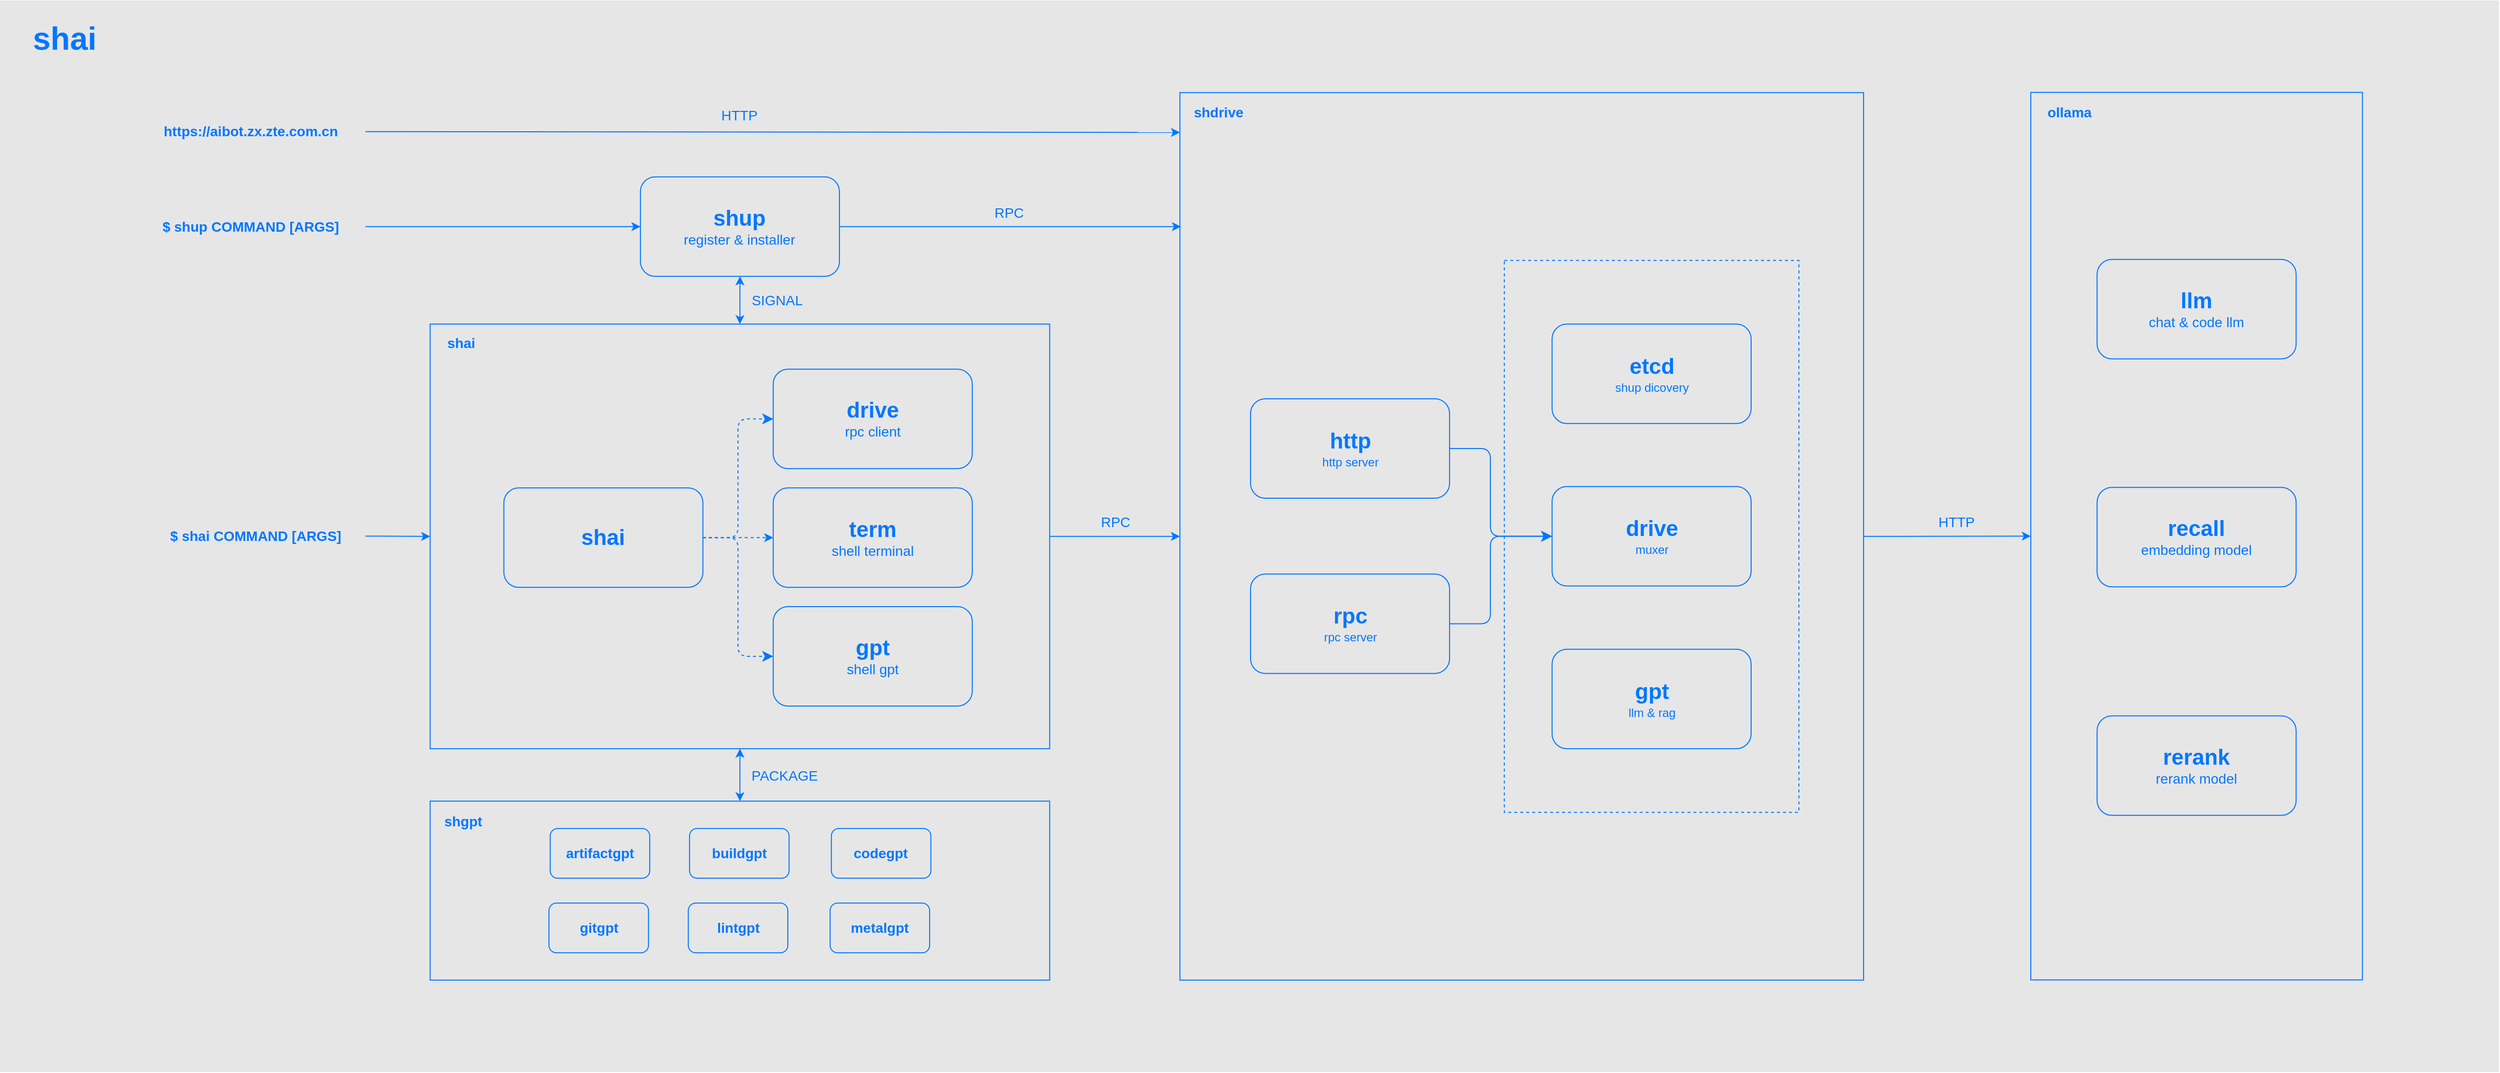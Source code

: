 <mxfile scale="2" border="0">
    <diagram id="lRwunp---gVruRk167lT" name="Page-1">
        <mxGraphModel dx="3930" dy="1998" grid="0" gridSize="10" guides="1" tooltips="1" connect="1" arrows="1" fold="1" page="1" pageScale="1" pageWidth="850" pageHeight="1100" math="0" shadow="0">
            <root>
                <mxCell id="0"/>
                <mxCell id="1" parent="0"/>
                <mxCell id="4" value="" style="rounded=0;whiteSpace=wrap;html=1;strokeColor=none;fillColor=#E6E6E6;" parent="1" vertex="1">
                    <mxGeometry x="-70" y="302.5" width="2511" height="1077.5" as="geometry"/>
                </mxCell>
                <mxCell id="15" value="&lt;font color=&quot;#0077ff&quot; style=&quot;&quot;&gt;&lt;br&gt;&lt;/font&gt;" style="rounded=0;whiteSpace=wrap;html=1;strokeColor=#0077FF;fillColor=none;shadow=0;" parent="1" vertex="1">
                    <mxGeometry x="1115.59" y="395.13" width="686.94" height="892.5" as="geometry"/>
                </mxCell>
                <mxCell id="82" value="" style="rounded=0;whiteSpace=wrap;html=1;fillColor=none;dashed=1;strokeColor=#0077FF;" parent="1" vertex="1">
                    <mxGeometry x="1441.53" y="563.88" width="296" height="555" as="geometry"/>
                </mxCell>
                <mxCell id="24" value="&lt;font color=&quot;#0077ff&quot; style=&quot;&quot;&gt;&lt;br&gt;&lt;/font&gt;" style="rounded=0;whiteSpace=wrap;html=1;strokeColor=#0077FF;fillColor=none;shadow=0;" parent="1" vertex="1">
                    <mxGeometry x="362.22" y="1107.63" width="622.5" height="180" as="geometry"/>
                </mxCell>
                <mxCell id="14" value="" style="rounded=0;whiteSpace=wrap;html=1;strokeColor=#0077FF;fontSize=14;fontColor=#0077FF;fillColor=none;" parent="1" vertex="1">
                    <mxGeometry x="362.22" y="627.88" width="622.5" height="427" as="geometry"/>
                </mxCell>
                <mxCell id="2" value="&lt;font color=&quot;#0077ff&quot; style=&quot;&quot;&gt;&lt;span style=&quot;font-weight: bold; font-size: 22px;&quot;&gt;shai&lt;/span&gt;&lt;br&gt;&lt;/font&gt;" style="rounded=1;whiteSpace=wrap;html=1;strokeColor=#0077FF;fillColor=none;shadow=0;" parent="1" vertex="1">
                    <mxGeometry x="436.29" y="792.62" width="200" height="100" as="geometry"/>
                </mxCell>
                <mxCell id="3" value="$&amp;nbsp;shai COMMAND [ARGS]" style="text;html=1;strokeColor=none;fillColor=none;align=center;verticalAlign=middle;whiteSpace=wrap;rounded=0;fontStyle=1;dashed=1;fontColor=#0077FF;fontSize=14;" parent="1" vertex="1">
                    <mxGeometry x="77.22" y="818.63" width="220" height="45" as="geometry"/>
                </mxCell>
                <mxCell id="5" value="$&amp;nbsp;shup COMMAND [ARGS]" style="text;html=1;strokeColor=none;fillColor=none;align=center;verticalAlign=middle;whiteSpace=wrap;rounded=0;fontStyle=1;dashed=1;fontColor=#0077FF;fontSize=14;" parent="1" vertex="1">
                    <mxGeometry x="67.22" y="507.38" width="230" height="45" as="geometry"/>
                </mxCell>
                <mxCell id="6" value="" style="endArrow=classic;html=1;fontSize=14;fontColor=#0077FF;entryX=0;entryY=0.5;entryDx=0;entryDy=0;exitX=1;exitY=0.5;exitDx=0;exitDy=0;strokeColor=#0077FF;" parent="1" source="3" target="14" edge="1">
                    <mxGeometry width="50" height="50" relative="1" as="geometry">
                        <mxPoint x="697.22" y="810.13" as="sourcePoint"/>
                        <mxPoint x="747.22" y="760.13" as="targetPoint"/>
                    </mxGeometry>
                </mxCell>
                <mxCell id="7" value="&lt;font color=&quot;#0077ff&quot; style=&quot;&quot;&gt;&lt;span style=&quot;font-weight: bold; font-size: 22px;&quot;&gt;shup&lt;/span&gt;&lt;br&gt;&lt;font style=&quot;font-size: 14px;&quot;&gt;register &amp;amp; installer&lt;/font&gt;&lt;br&gt;&lt;/font&gt;" style="rounded=1;whiteSpace=wrap;html=1;strokeColor=#0077FF;fillColor=none;shadow=0;" parent="1" vertex="1">
                    <mxGeometry x="573.47" y="479.88" width="200" height="100" as="geometry"/>
                </mxCell>
                <mxCell id="9" value="&lt;span style=&quot;border-color: var(--border-color); color: rgb(0, 119, 255); font-weight: bold; font-size: 22px;&quot;&gt;drive&lt;/span&gt;&lt;br style=&quot;border-color: var(--border-color); color: rgb(0, 119, 255);&quot;&gt;&lt;font color=&quot;#0077ff&quot; style=&quot;&quot;&gt;&lt;span style=&quot;font-size: 14px;&quot;&gt;rpc client&lt;/span&gt;&lt;br&gt;&lt;/font&gt;" style="rounded=1;whiteSpace=wrap;html=1;strokeColor=#0077FF;fillColor=none;shadow=0;" parent="1" vertex="1">
                    <mxGeometry x="706.92" y="673.25" width="200" height="100" as="geometry"/>
                </mxCell>
                <mxCell id="12" value="" style="endArrow=classic;html=1;fontSize=14;fontColor=#0077FF;entryX=0;entryY=0.5;entryDx=0;entryDy=0;exitX=1;exitY=0.5;exitDx=0;exitDy=0;strokeColor=#0077FF;" parent="1" source="5" target="7" edge="1">
                    <mxGeometry width="50" height="50" relative="1" as="geometry">
                        <mxPoint x="297.22" y="532.38" as="sourcePoint"/>
                        <mxPoint x="407.22" y="357.38" as="targetPoint"/>
                    </mxGeometry>
                </mxCell>
                <mxCell id="23" value="" style="endArrow=classic;html=1;fontSize=14;fontColor=#0077FF;exitX=1;exitY=0.5;exitDx=0;exitDy=0;strokeColor=#0077FF;entryX=0;entryY=0.5;entryDx=0;entryDy=0;" parent="1" source="15" target="65" edge="1">
                    <mxGeometry width="50" height="50" relative="1" as="geometry">
                        <mxPoint x="1369.97" y="881.13" as="sourcePoint"/>
                        <mxPoint x="1474.72" y="875.13" as="targetPoint"/>
                    </mxGeometry>
                </mxCell>
                <mxCell id="25" value="&lt;font color=&quot;#0077ff&quot; style=&quot;&quot;&gt;&lt;b style=&quot;&quot;&gt;&lt;font style=&quot;font-size: 14px;&quot;&gt;artifactgpt&lt;/font&gt;&lt;/b&gt;&lt;br&gt;&lt;/font&gt;" style="rounded=1;whiteSpace=wrap;html=1;strokeColor=#0077FF;fillColor=none;shadow=0;" parent="1" vertex="1">
                    <mxGeometry x="482.85" y="1135.13" width="100" height="50" as="geometry"/>
                </mxCell>
                <mxCell id="26" value="&lt;font color=&quot;#0077ff&quot; style=&quot;&quot;&gt;&lt;b style=&quot;&quot;&gt;&lt;font style=&quot;font-size: 14px;&quot;&gt;buildgpt&lt;/font&gt;&lt;/b&gt;&lt;br&gt;&lt;/font&gt;" style="rounded=1;whiteSpace=wrap;html=1;strokeColor=#0077FF;fillColor=none;shadow=0;" parent="1" vertex="1">
                    <mxGeometry x="622.85" y="1135.13" width="100" height="50" as="geometry"/>
                </mxCell>
                <mxCell id="27" value="&lt;font color=&quot;#0077ff&quot; style=&quot;&quot;&gt;&lt;b style=&quot;&quot;&gt;&lt;font style=&quot;font-size: 14px;&quot;&gt;codegpt&lt;/font&gt;&lt;/b&gt;&lt;br&gt;&lt;/font&gt;" style="rounded=1;whiteSpace=wrap;html=1;strokeColor=#0077FF;fillColor=none;shadow=0;" parent="1" vertex="1">
                    <mxGeometry x="765.35" y="1135.13" width="100" height="50" as="geometry"/>
                </mxCell>
                <mxCell id="28" value="&lt;font color=&quot;#0077ff&quot; style=&quot;&quot;&gt;&lt;b style=&quot;&quot;&gt;&lt;font style=&quot;font-size: 14px;&quot;&gt;gitgpt&lt;/font&gt;&lt;/b&gt;&lt;br&gt;&lt;/font&gt;" style="rounded=1;whiteSpace=wrap;html=1;strokeColor=#0077FF;fillColor=none;shadow=0;" parent="1" vertex="1">
                    <mxGeometry x="481.6" y="1210.13" width="100" height="50" as="geometry"/>
                </mxCell>
                <mxCell id="29" value="&lt;font color=&quot;#0077ff&quot; style=&quot;&quot;&gt;&lt;b style=&quot;&quot;&gt;&lt;font style=&quot;font-size: 14px;&quot;&gt;lintgpt&lt;/font&gt;&lt;/b&gt;&lt;br&gt;&lt;/font&gt;" style="rounded=1;whiteSpace=wrap;html=1;strokeColor=#0077FF;fillColor=none;shadow=0;" parent="1" vertex="1">
                    <mxGeometry x="621.6" y="1210.13" width="100" height="50" as="geometry"/>
                </mxCell>
                <mxCell id="30" value="&lt;font color=&quot;#0077ff&quot; style=&quot;&quot;&gt;&lt;b style=&quot;&quot;&gt;&lt;font style=&quot;font-size: 14px;&quot;&gt;metalgpt&lt;/font&gt;&lt;/b&gt;&lt;br&gt;&lt;/font&gt;" style="rounded=1;whiteSpace=wrap;html=1;strokeColor=#0077FF;fillColor=none;shadow=0;" parent="1" vertex="1">
                    <mxGeometry x="764.1" y="1210.13" width="100" height="50" as="geometry"/>
                </mxCell>
                <mxCell id="33" value="shgpt" style="text;strokeColor=none;fillColor=none;html=1;fontSize=14;fontStyle=1;verticalAlign=middle;align=center;rounded=0;shadow=0;fontColor=#0077FF;" parent="1" vertex="1">
                    <mxGeometry x="362.22" y="1107.63" width="65" height="40" as="geometry"/>
                </mxCell>
                <mxCell id="34" value="shai" style="text;strokeColor=none;fillColor=none;html=1;fontSize=14;fontStyle=1;verticalAlign=middle;align=center;rounded=0;shadow=0;fontColor=#0077FF;" parent="1" vertex="1">
                    <mxGeometry x="362.22" y="626.63" width="62.5" height="40" as="geometry"/>
                </mxCell>
                <mxCell id="35" value="shdrive" style="text;strokeColor=none;fillColor=none;html=1;fontSize=14;fontStyle=1;verticalAlign=middle;align=center;rounded=0;shadow=0;fontColor=#0077FF;" parent="1" vertex="1">
                    <mxGeometry x="1115.59" y="395.13" width="77.5" height="40" as="geometry"/>
                </mxCell>
                <mxCell id="37" value="&lt;font color=&quot;#0077ff&quot; style=&quot;&quot;&gt;&lt;span style=&quot;font-weight: bold; font-size: 22px;&quot;&gt;gpt&lt;/span&gt;&lt;br&gt;&lt;font style=&quot;font-size: 14px;&quot;&gt;shell gpt&lt;/font&gt;&lt;br&gt;&lt;/font&gt;" style="rounded=1;whiteSpace=wrap;html=1;strokeColor=#0077FF;fillColor=none;shadow=0;" parent="1" vertex="1">
                    <mxGeometry x="706.92" y="912" width="200" height="100" as="geometry"/>
                </mxCell>
                <mxCell id="38" value="" style="edgeStyle=elbowEdgeStyle;elbow=horizontal;endArrow=classic;html=1;rounded=1;endSize=8;startSize=8;dashed=1;strokeColor=#0077FF;exitX=1;exitY=0.5;exitDx=0;exitDy=0;entryX=0;entryY=0.5;entryDx=0;entryDy=0;" parent="1" source="2" target="9" edge="1">
                    <mxGeometry width="50" height="50" relative="1" as="geometry">
                        <mxPoint x="997.54" y="1017.62" as="sourcePoint"/>
                        <mxPoint x="1047.54" y="967.62" as="targetPoint"/>
                    </mxGeometry>
                </mxCell>
                <mxCell id="39" value="" style="edgeStyle=elbowEdgeStyle;elbow=horizontal;endArrow=classic;html=1;rounded=1;endSize=8;startSize=8;dashed=1;strokeColor=#0077FF;exitX=1;exitY=0.5;exitDx=0;exitDy=0;entryX=0;entryY=0.5;entryDx=0;entryDy=0;" parent="1" source="2" target="37" edge="1">
                    <mxGeometry width="50" height="50" relative="1" as="geometry">
                        <mxPoint x="646.29" y="841.37" as="sourcePoint"/>
                        <mxPoint x="706.29" y="766.37" as="targetPoint"/>
                    </mxGeometry>
                </mxCell>
                <mxCell id="41" value="" style="endArrow=classic;startArrow=classic;html=1;rounded=1;strokeColor=#0077FF;entryX=0.5;entryY=0;entryDx=0;entryDy=0;exitX=0.5;exitY=1;exitDx=0;exitDy=0;" parent="1" source="7" target="14" edge="1">
                    <mxGeometry width="50" height="50" relative="1" as="geometry">
                        <mxPoint x="874.72" y="937.63" as="sourcePoint"/>
                        <mxPoint x="924.72" y="887.63" as="targetPoint"/>
                    </mxGeometry>
                </mxCell>
                <mxCell id="42" value="" style="endArrow=classic;startArrow=classic;html=1;rounded=1;strokeColor=#0077FF;entryX=0.5;entryY=0;entryDx=0;entryDy=0;exitX=0.5;exitY=1;exitDx=0;exitDy=0;" parent="1" source="14" target="24" edge="1">
                    <mxGeometry width="50" height="50" relative="1" as="geometry">
                        <mxPoint x="683.47" y="582.63" as="sourcePoint"/>
                        <mxPoint x="683.47" y="662.63" as="targetPoint"/>
                    </mxGeometry>
                </mxCell>
                <mxCell id="43" value="shai" style="text;html=1;strokeColor=none;fillColor=none;align=center;verticalAlign=middle;whiteSpace=wrap;rounded=0;fontSize=32;fontStyle=1;fontColor=#0077FF;" parent="1" vertex="1">
                    <mxGeometry x="-70" y="302.5" width="130" height="77.5" as="geometry"/>
                </mxCell>
                <mxCell id="44" value="&lt;span style=&quot;border-color: var(--border-color); color: rgb(0, 119, 255); font-weight: bold; font-size: 22px;&quot;&gt;term&lt;/span&gt;&lt;br style=&quot;border-color: var(--border-color); color: rgb(0, 119, 255);&quot;&gt;&lt;font style=&quot;border-color: var(--border-color); color: rgb(0, 119, 255); font-size: 14px;&quot;&gt;shell terminal&lt;/font&gt;&lt;font color=&quot;#0077ff&quot; style=&quot;&quot;&gt;&lt;br&gt;&lt;/font&gt;" style="rounded=1;whiteSpace=wrap;html=1;strokeColor=#0077FF;fillColor=none;shadow=0;" parent="1" vertex="1">
                    <mxGeometry x="706.92" y="792.62" width="200" height="100" as="geometry"/>
                </mxCell>
                <mxCell id="45" value="" style="endArrow=classic;html=1;fontSize=14;fontColor=#0077FF;entryX=0;entryY=0.5;entryDx=0;entryDy=0;exitX=1;exitY=0.5;exitDx=0;exitDy=0;strokeColor=#0077FF;dashed=1;" parent="1" source="2" target="44" edge="1">
                    <mxGeometry width="50" height="50" relative="1" as="geometry">
                        <mxPoint x="300.04" y="852.62" as="sourcePoint"/>
                        <mxPoint x="365.04" y="852.62" as="targetPoint"/>
                    </mxGeometry>
                </mxCell>
                <mxCell id="46" value="&lt;span style=&quot;color: rgb(0, 119, 255); font-size: 14px;&quot;&gt;SIGNAL&lt;/span&gt;" style="text;html=1;strokeColor=none;fillColor=none;align=center;verticalAlign=middle;whiteSpace=wrap;rounded=0;" parent="1" vertex="1">
                    <mxGeometry x="673.97" y="588.88" width="74" height="30" as="geometry"/>
                </mxCell>
                <mxCell id="49" value="&lt;span style=&quot;color: rgb(0, 119, 255); font-size: 14px;&quot;&gt;PACKAGE&lt;/span&gt;" style="text;html=1;strokeColor=none;fillColor=none;align=center;verticalAlign=middle;whiteSpace=wrap;rounded=0;" parent="1" vertex="1">
                    <mxGeometry x="673.97" y="1066.63" width="89" height="30" as="geometry"/>
                </mxCell>
                <mxCell id="50" value="&lt;span style=&quot;color: rgb(0, 119, 255); font-size: 14px;&quot;&gt;HTTP&lt;/span&gt;" style="text;html=1;strokeColor=none;fillColor=none;align=center;verticalAlign=middle;whiteSpace=wrap;rounded=0;" parent="1" vertex="1">
                    <mxGeometry x="1858.53" y="811.88" width="74" height="30" as="geometry"/>
                </mxCell>
                <mxCell id="48" value="&lt;span style=&quot;color: rgb(0, 119, 255); font-size: 14px;&quot;&gt;RPC&lt;/span&gt;" style="text;html=1;strokeColor=none;fillColor=none;align=center;verticalAlign=middle;whiteSpace=wrap;rounded=0;" parent="1" vertex="1">
                    <mxGeometry x="1013.59" y="811.88" width="74" height="30" as="geometry"/>
                </mxCell>
                <mxCell id="62" value="&lt;span style=&quot;border-color: var(--border-color); color: rgb(0, 119, 255); font-weight: bold; font-size: 22px;&quot;&gt;etcd&lt;br&gt;&lt;/span&gt;&lt;font color=&quot;#0077ff&quot; style=&quot;&quot;&gt;shup dicovery&lt;br&gt;&lt;/font&gt;" style="rounded=1;whiteSpace=wrap;html=1;strokeColor=#0077FF;fillColor=none;shadow=0;" parent="1" vertex="1">
                    <mxGeometry x="1489.53" y="627.88" width="200" height="100" as="geometry"/>
                </mxCell>
                <mxCell id="63" value="&lt;span style=&quot;border-color: var(--border-color); color: rgb(0, 119, 255); font-weight: bold; font-size: 22px;&quot;&gt;gpt&lt;br&gt;&lt;/span&gt;&lt;font color=&quot;#0077ff&quot; style=&quot;&quot;&gt;llm &amp;amp; rag&lt;br&gt;&lt;/font&gt;" style="rounded=1;whiteSpace=wrap;html=1;strokeColor=#0077FF;fillColor=none;shadow=0;" parent="1" vertex="1">
                    <mxGeometry x="1489.53" y="954.88" width="200" height="100" as="geometry"/>
                </mxCell>
                <mxCell id="64" value="&lt;span style=&quot;border-color: var(--border-color); color: rgb(0, 119, 255); font-weight: bold; font-size: 22px;&quot;&gt;drive&lt;br&gt;&lt;/span&gt;&lt;font color=&quot;#0077ff&quot; style=&quot;&quot;&gt;muxer&lt;br&gt;&lt;/font&gt;" style="rounded=1;whiteSpace=wrap;html=1;strokeColor=#0077FF;fillColor=none;shadow=0;" parent="1" vertex="1">
                    <mxGeometry x="1489.53" y="791.25" width="200" height="100" as="geometry"/>
                </mxCell>
                <mxCell id="65" value="&lt;font color=&quot;#0077ff&quot; style=&quot;&quot;&gt;&lt;br&gt;&lt;/font&gt;" style="rounded=0;whiteSpace=wrap;html=1;strokeColor=#0077FF;fillColor=none;shadow=0;" parent="1" vertex="1">
                    <mxGeometry x="1970.53" y="394.88" width="333.25" height="892.5" as="geometry"/>
                </mxCell>
                <mxCell id="66" value="ollama" style="text;strokeColor=none;fillColor=none;html=1;fontSize=14;fontStyle=1;verticalAlign=middle;align=center;rounded=0;shadow=0;fontColor=#0077FF;" parent="1" vertex="1">
                    <mxGeometry x="1970.53" y="394.88" width="77.5" height="40" as="geometry"/>
                </mxCell>
                <mxCell id="67" value="&lt;span style=&quot;border-color: var(--border-color); color: rgb(0, 119, 255); font-weight: bold; font-size: 22px;&quot;&gt;llm&lt;/span&gt;&lt;br style=&quot;border-color: var(--border-color); color: rgb(0, 119, 255);&quot;&gt;&lt;font style=&quot;border-color: var(--border-color); color: rgb(0, 119, 255); font-size: 14px;&quot;&gt;chat &amp;amp; code llm&lt;/font&gt;&lt;font color=&quot;#0077ff&quot; style=&quot;&quot;&gt;&lt;br&gt;&lt;/font&gt;" style="rounded=1;whiteSpace=wrap;html=1;strokeColor=#0077FF;fillColor=none;shadow=0;" parent="1" vertex="1">
                    <mxGeometry x="2037.16" y="562.88" width="200" height="100" as="geometry"/>
                </mxCell>
                <mxCell id="68" value="&lt;span style=&quot;border-color: var(--border-color); color: rgb(0, 119, 255); font-weight: bold; font-size: 22px;&quot;&gt;recall&lt;/span&gt;&lt;br style=&quot;border-color: var(--border-color); color: rgb(0, 119, 255);&quot;&gt;&lt;font style=&quot;border-color: var(--border-color); color: rgb(0, 119, 255); font-size: 14px;&quot;&gt;embedding model&lt;/font&gt;&lt;font color=&quot;#0077ff&quot; style=&quot;&quot;&gt;&lt;br&gt;&lt;/font&gt;" style="rounded=1;whiteSpace=wrap;html=1;strokeColor=#0077FF;fillColor=none;shadow=0;" parent="1" vertex="1">
                    <mxGeometry x="2037.16" y="792.13" width="200" height="100" as="geometry"/>
                </mxCell>
                <mxCell id="69" value="&lt;span style=&quot;border-color: var(--border-color); color: rgb(0, 119, 255); font-weight: bold; font-size: 22px;&quot;&gt;rerank&lt;/span&gt;&lt;br style=&quot;border-color: var(--border-color); color: rgb(0, 119, 255);&quot;&gt;&lt;font style=&quot;border-color: var(--border-color); color: rgb(0, 119, 255); font-size: 14px;&quot;&gt;rerank model&lt;/font&gt;&lt;font color=&quot;#0077ff&quot; style=&quot;&quot;&gt;&lt;br&gt;&lt;/font&gt;" style="rounded=1;whiteSpace=wrap;html=1;strokeColor=#0077FF;fillColor=none;shadow=0;" parent="1" vertex="1">
                    <mxGeometry x="2037.16" y="1021.88" width="200" height="100" as="geometry"/>
                </mxCell>
                <mxCell id="70" value="" style="endArrow=classic;html=1;fontSize=14;fontColor=#0077FF;exitX=1;exitY=0.5;exitDx=0;exitDy=0;strokeColor=#0077FF;" parent="1" source="7" edge="1">
                    <mxGeometry width="50" height="50" relative="1" as="geometry">
                        <mxPoint x="773.47" y="492.13" as="sourcePoint"/>
                        <mxPoint x="1116.59" y="529.88" as="targetPoint"/>
                    </mxGeometry>
                </mxCell>
                <mxCell id="71" value="" style="endArrow=classic;html=1;fontSize=14;fontColor=#0077FF;strokeColor=#0077FF;exitX=1;exitY=0.5;exitDx=0;exitDy=0;entryX=0;entryY=0.5;entryDx=0;entryDy=0;" parent="1" source="14" target="15" edge="1">
                    <mxGeometry width="50" height="50" relative="1" as="geometry">
                        <mxPoint x="984.59" y="878.88" as="sourcePoint"/>
                        <mxPoint x="1169.72" y="878.89" as="targetPoint"/>
                    </mxGeometry>
                </mxCell>
                <mxCell id="72" value="&lt;span style=&quot;color: rgb(0, 119, 255); font-size: 14px;&quot;&gt;RPC&lt;/span&gt;" style="text;html=1;strokeColor=none;fillColor=none;align=center;verticalAlign=middle;whiteSpace=wrap;rounded=0;" parent="1" vertex="1">
                    <mxGeometry x="906.92" y="500.88" width="74" height="30" as="geometry"/>
                </mxCell>
                <mxCell id="73" value="" style="endArrow=classic;html=1;fontSize=14;fontColor=#0077FF;entryX=0;entryY=1;entryDx=0;entryDy=0;exitX=1;exitY=0.5;exitDx=0;exitDy=0;strokeColor=#0077FF;" parent="1" source="74" target="35" edge="1">
                    <mxGeometry width="50" height="50" relative="1" as="geometry">
                        <mxPoint x="522.59" y="434.22" as="sourcePoint"/>
                        <mxPoint x="798.84" y="434.22" as="targetPoint"/>
                    </mxGeometry>
                </mxCell>
                <mxCell id="74" value="https://aibot.zx.zte.com.cn" style="text;html=1;strokeColor=none;fillColor=none;align=center;verticalAlign=middle;whiteSpace=wrap;rounded=0;fontStyle=1;dashed=1;fontColor=#0077FF;fontSize=14;" parent="1" vertex="1">
                    <mxGeometry x="67.22" y="411.88" width="230" height="45" as="geometry"/>
                </mxCell>
                <mxCell id="75" value="&lt;span style=&quot;color: rgb(0, 119, 255); font-size: 14px;&quot;&gt;HTTP&lt;/span&gt;" style="text;html=1;strokeColor=none;fillColor=none;align=center;verticalAlign=middle;whiteSpace=wrap;rounded=0;" parent="1" vertex="1">
                    <mxGeometry x="636.47" y="403" width="74" height="30" as="geometry"/>
                </mxCell>
                <mxCell id="80" value="&lt;font color=&quot;#0077ff&quot; style=&quot;&quot;&gt;&lt;span style=&quot;font-size: 22px;&quot;&gt;&lt;b&gt;http&lt;br&gt;&lt;/b&gt;&lt;/span&gt;http server&lt;br&gt;&lt;/font&gt;" style="rounded=1;whiteSpace=wrap;html=1;strokeColor=#0077FF;fillColor=none;shadow=0;" parent="1" vertex="1">
                    <mxGeometry x="1186.53" y="703" width="200" height="100" as="geometry"/>
                </mxCell>
                <mxCell id="81" value="&lt;font color=&quot;#0077ff&quot; style=&quot;&quot;&gt;&lt;span style=&quot;font-size: 22px;&quot;&gt;&lt;b&gt;rpc&lt;br&gt;&lt;/b&gt;&lt;/span&gt;rpc server&lt;br&gt;&lt;/font&gt;" style="rounded=1;whiteSpace=wrap;html=1;strokeColor=#0077FF;fillColor=none;shadow=0;" parent="1" vertex="1">
                    <mxGeometry x="1186.53" y="879.25" width="200" height="100" as="geometry"/>
                </mxCell>
                <mxCell id="84" value="" style="edgeStyle=elbowEdgeStyle;elbow=horizontal;endArrow=classic;html=1;rounded=1;endSize=8;startSize=8;exitX=1;exitY=0.5;exitDx=0;exitDy=0;entryX=0;entryY=0.5;entryDx=0;entryDy=0;strokeColor=#0077FF;" parent="1" source="80" target="64" edge="1">
                    <mxGeometry width="50" height="50" relative="1" as="geometry">
                        <mxPoint x="1412.53" y="938" as="sourcePoint"/>
                        <mxPoint x="1462.53" y="888" as="targetPoint"/>
                        <Array as="points">
                            <mxPoint x="1427.53" y="798"/>
                        </Array>
                    </mxGeometry>
                </mxCell>
                <mxCell id="85" value="" style="edgeStyle=elbowEdgeStyle;elbow=horizontal;endArrow=classic;html=1;rounded=1;endSize=8;startSize=8;exitX=1;exitY=0.5;exitDx=0;exitDy=0;entryX=0;entryY=0.5;entryDx=0;entryDy=0;strokeColor=#0077FF;" parent="1" source="81" target="64" edge="1">
                    <mxGeometry width="50" height="50" relative="1" as="geometry">
                        <mxPoint x="1396.53" y="763" as="sourcePoint"/>
                        <mxPoint x="1499.53" y="851.25" as="targetPoint"/>
                        <Array as="points">
                            <mxPoint x="1427.53" y="884"/>
                        </Array>
                    </mxGeometry>
                </mxCell>
            </root>
        </mxGraphModel>
    </diagram>
</mxfile>